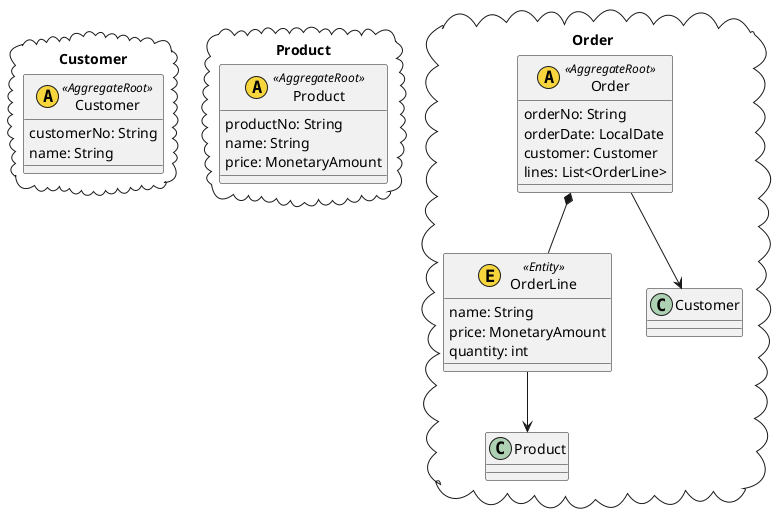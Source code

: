 @startuml

package Customer <<Cloud>> {
    class Customer << (A,#f6d53d) AggregateRoot >> {
        customerNo: String
        name: String
    }
}
package Product <<Cloud>> {
    class Product << (A,#f6d53d) AggregateRoot >> {
        productNo: String
        name: String
        price: MonetaryAmount
    }
}
package Order <<Cloud>> {
    class Order << (A,#f6d53d) AggregateRoot >> {
        orderNo: String
        orderDate: LocalDate
        customer: Customer
        lines: List<OrderLine>
    }
    class OrderLine << (E,#f6d53d) Entity >>  {
        name: String
        price: MonetaryAmount
        quantity: int
    }
    Order --> Customer
    Order *-- OrderLine
    OrderLine --> Product
}

'Admin "1" -u-> "n" Vote : association
'Admin "1" -u-> "n" Decision : association
'Admin "1" -u-> "n" Comment : association
'
'Application "1" *-- "n" Vote : aggregation
'Application "1" *-- "1" Decision : aggregation
'Application "1" --> "n" Comment : association
'Application "1" --> "n" Attachment : association

@enduml

